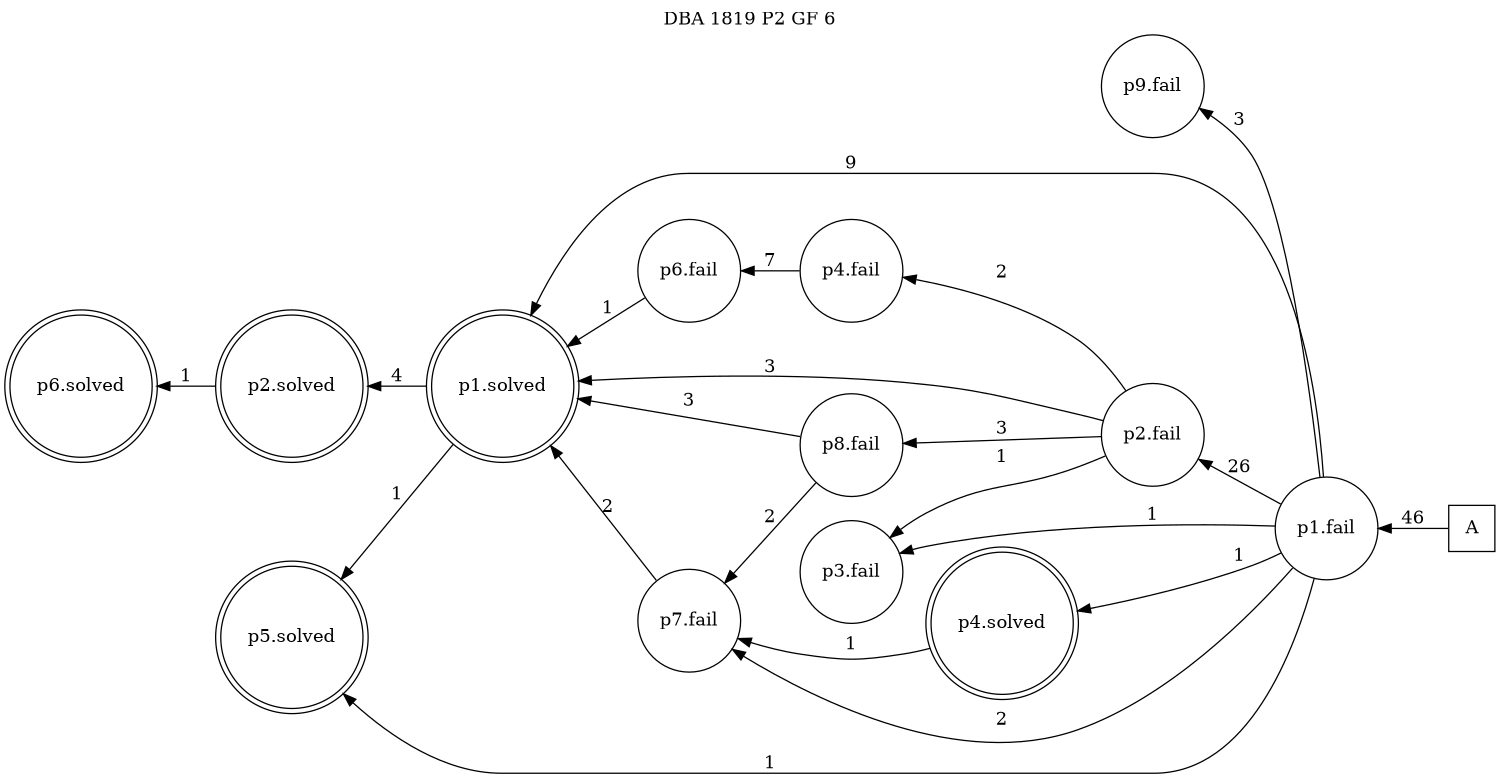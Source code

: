 digraph DBA_1819_P2_GF_6 {
labelloc="tl"
label= " DBA 1819 P2 GF 6 "
rankdir="RL";
graph [ size=" 10 , 10 !"]

"A" [shape="square" label="A"]
"p1.fail" [shape="circle" label="p1.fail"]
"p9.fail" [shape="circle" label="p9.fail"]
"p2.fail" [shape="circle" label="p2.fail"]
"p8.fail" [shape="circle" label="p8.fail"]
"p3.fail" [shape="circle" label="p3.fail"]
"p7.fail" [shape="circle" label="p7.fail"]
"p1.solved" [shape="doublecircle" label="p1.solved"]
"p4.solved" [shape="doublecircle" label="p4.solved"]
"p5.solved" [shape="doublecircle" label="p5.solved"]
"p2.solved" [shape="doublecircle" label="p2.solved"]
"p6.solved" [shape="doublecircle" label="p6.solved"]
"p4.fail" [shape="circle" label="p4.fail"]
"p6.fail" [shape="circle" label="p6.fail"]
"A" -> "p1.fail" [ label=46]
"p1.fail" -> "p9.fail" [ label=3]
"p1.fail" -> "p2.fail" [ label=26]
"p1.fail" -> "p3.fail" [ label=1]
"p1.fail" -> "p7.fail" [ label=2]
"p1.fail" -> "p1.solved" [ label=9]
"p1.fail" -> "p4.solved" [ label=1]
"p1.fail" -> "p5.solved" [ label=1]
"p2.fail" -> "p8.fail" [ label=3]
"p2.fail" -> "p3.fail" [ label=1]
"p2.fail" -> "p1.solved" [ label=3]
"p2.fail" -> "p4.fail" [ label=2]
"p8.fail" -> "p7.fail" [ label=2]
"p8.fail" -> "p1.solved" [ label=3]
"p7.fail" -> "p1.solved" [ label=2]
"p1.solved" -> "p5.solved" [ label=1]
"p1.solved" -> "p2.solved" [ label=4]
"p4.solved" -> "p7.fail" [ label=1]
"p2.solved" -> "p6.solved" [ label=1]
"p4.fail" -> "p6.fail" [ label=7]
"p6.fail" -> "p1.solved" [ label=1]
}
